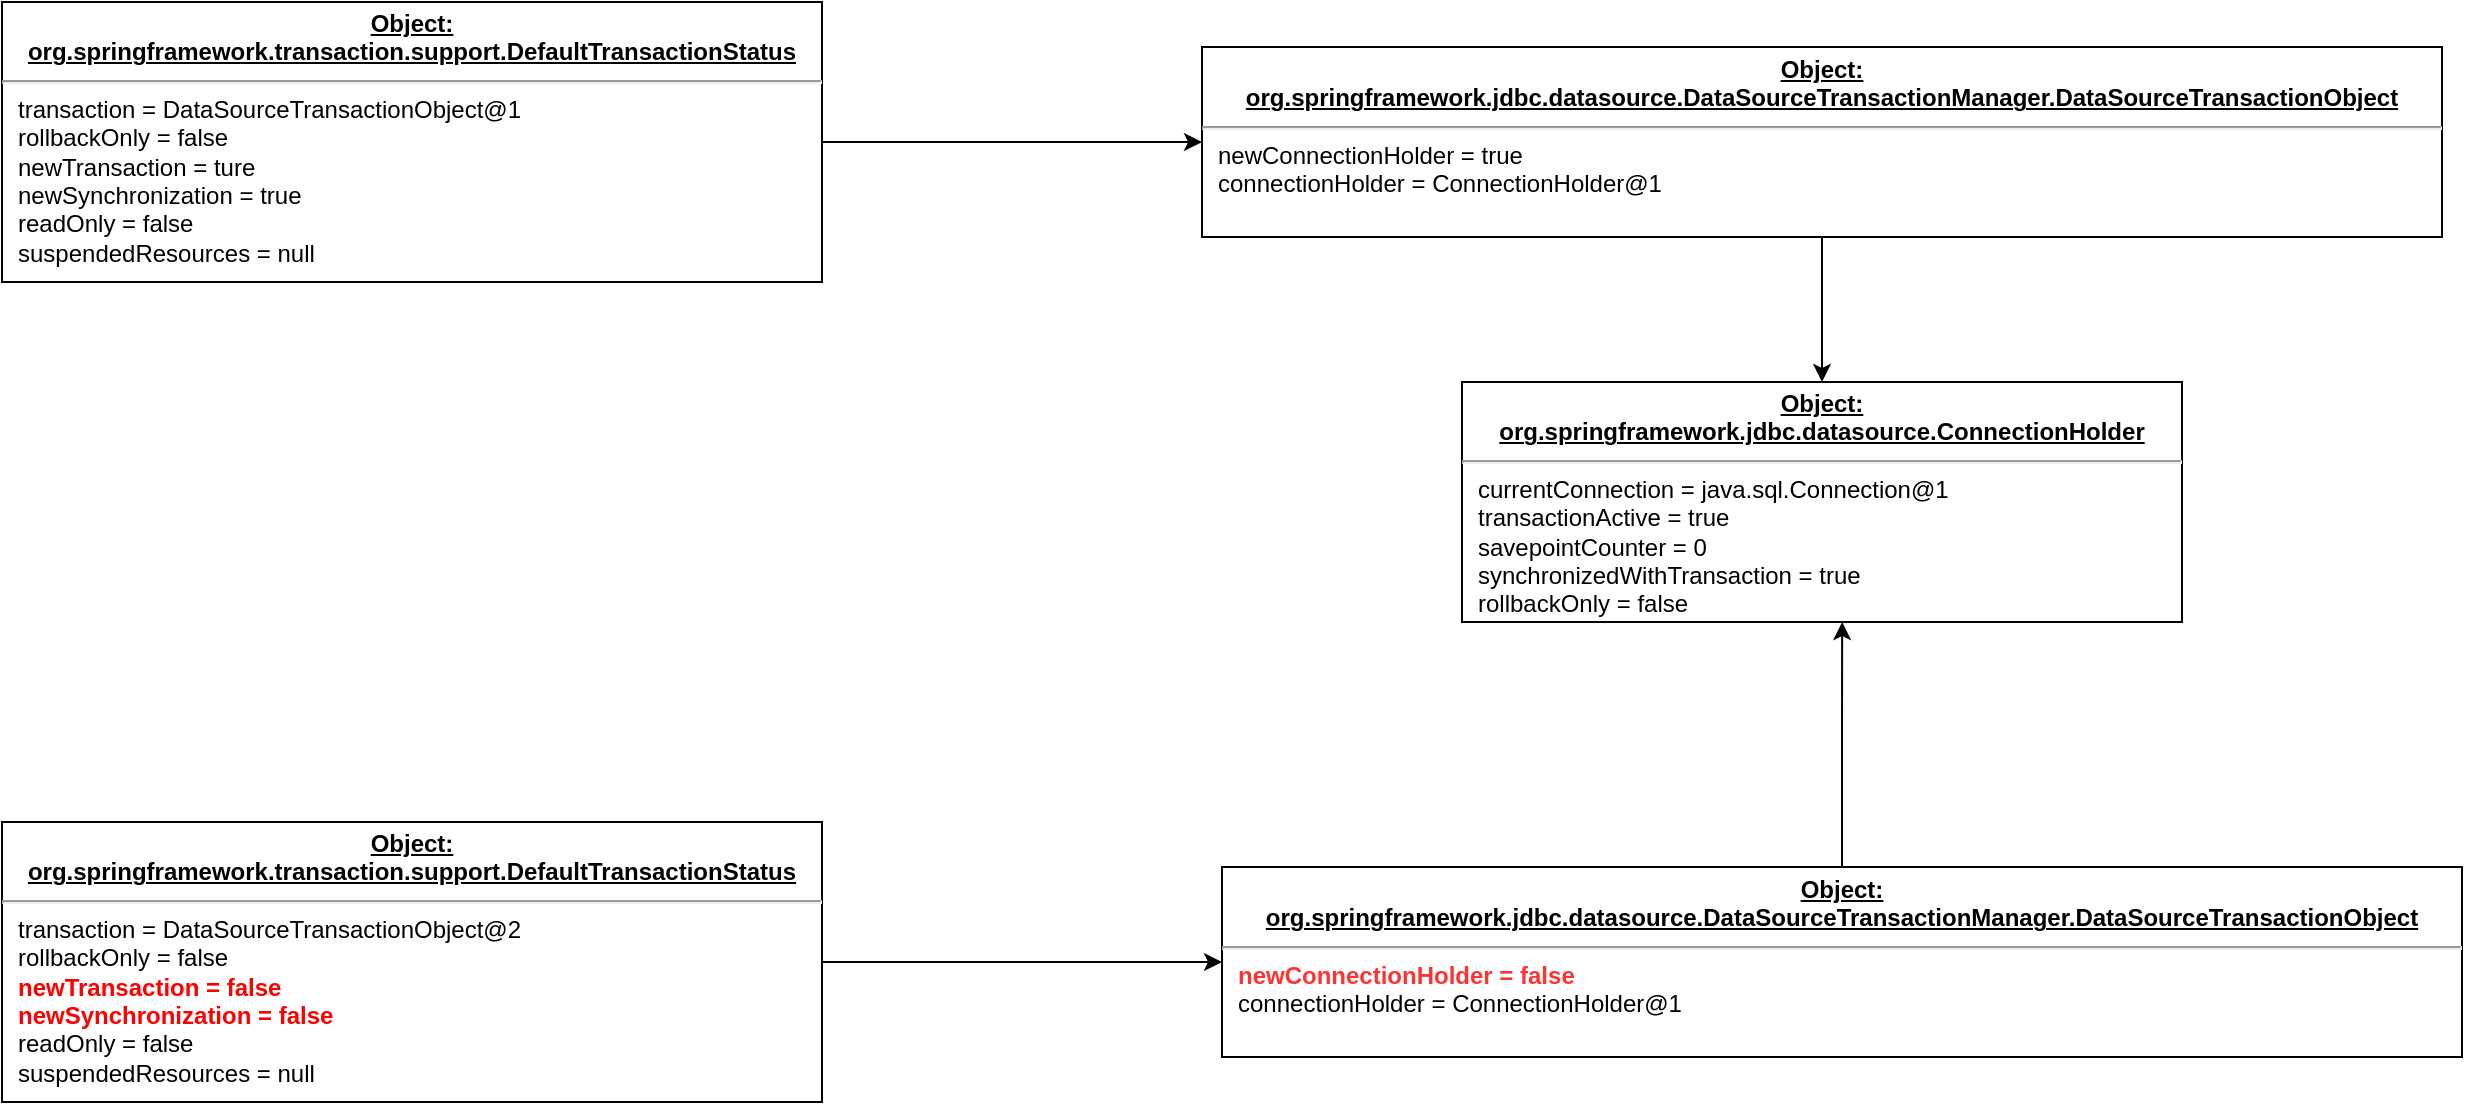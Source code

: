 <mxfile version="14.2.7" type="github">
  <diagram id="C5RBs43oDa-KdzZeNtuy" name="Page-1">
    <mxGraphModel dx="2431" dy="1858" grid="1" gridSize="10" guides="1" tooltips="1" connect="1" arrows="1" fold="1" page="1" pageScale="1" pageWidth="827" pageHeight="1169" math="0" shadow="0">
      <root>
        <mxCell id="WIyWlLk6GJQsqaUBKTNV-0" />
        <mxCell id="WIyWlLk6GJQsqaUBKTNV-1" parent="WIyWlLk6GJQsqaUBKTNV-0" />
        <mxCell id="4MZFsaiTkGL4hvcWn_8n-17" style="edgeStyle=orthogonalEdgeStyle;rounded=0;orthogonalLoop=1;jettySize=auto;html=1;entryX=0;entryY=0.5;entryDx=0;entryDy=0;" edge="1" parent="WIyWlLk6GJQsqaUBKTNV-1" source="4MZFsaiTkGL4hvcWn_8n-10" target="4MZFsaiTkGL4hvcWn_8n-16">
          <mxGeometry relative="1" as="geometry" />
        </mxCell>
        <mxCell id="4MZFsaiTkGL4hvcWn_8n-10" value="&lt;p style=&quot;margin: 0px ; margin-top: 4px ; text-align: center ; text-decoration: underline&quot;&gt;&lt;b&gt;Object:&lt;/b&gt;&lt;/p&gt;&lt;div style=&quot;text-align: center&quot;&gt;&lt;span&gt;&lt;b&gt;&lt;u&gt;org.springframework.transaction.support.DefaultTransactionStatus&lt;/u&gt;&lt;/b&gt;&lt;/span&gt;&lt;/div&gt;&lt;hr&gt;&lt;p style=&quot;margin: 0px ; margin-left: 8px&quot;&gt;transaction&amp;nbsp;= DataSourceTransactionObject@1&lt;br&gt;rollbackOnly = false&lt;br&gt;newTransaction = ture&lt;/p&gt;&lt;p style=&quot;margin: 0px ; margin-left: 8px&quot;&gt;newSynchronization = true&lt;br&gt;&lt;/p&gt;&lt;p style=&quot;margin: 0px ; margin-left: 8px&quot;&gt;readOnly =&amp;nbsp;false&lt;br&gt;&lt;/p&gt;&lt;p style=&quot;margin: 0px ; margin-left: 8px&quot;&gt;suspendedResources = null&lt;br&gt;&lt;/p&gt;" style="verticalAlign=top;align=left;overflow=fill;fontSize=12;fontFamily=Helvetica;html=1;" vertex="1" parent="WIyWlLk6GJQsqaUBKTNV-1">
          <mxGeometry x="-130" y="-40" width="410" height="140" as="geometry" />
        </mxCell>
        <mxCell id="4MZFsaiTkGL4hvcWn_8n-24" style="edgeStyle=orthogonalEdgeStyle;rounded=0;orthogonalLoop=1;jettySize=auto;html=1;" edge="1" parent="WIyWlLk6GJQsqaUBKTNV-1" source="4MZFsaiTkGL4hvcWn_8n-16" target="4MZFsaiTkGL4hvcWn_8n-18">
          <mxGeometry relative="1" as="geometry" />
        </mxCell>
        <mxCell id="4MZFsaiTkGL4hvcWn_8n-16" value="&lt;p style=&quot;margin: 0px ; margin-top: 4px ; text-align: center ; text-decoration: underline&quot;&gt;&lt;b&gt;Object:&lt;/b&gt;&lt;/p&gt;&lt;div style=&quot;text-align: center&quot;&gt;&lt;span&gt;&lt;b&gt;&lt;u&gt;org.springframework.jdbc.datasource.DataSourceTransactionManager.DataSourceTransactionObject&lt;/u&gt;&lt;/b&gt;&lt;/span&gt;&lt;/div&gt;&lt;hr&gt;&lt;p style=&quot;margin: 0px ; margin-left: 8px&quot;&gt;newConnectionHolder&amp;nbsp;= true&lt;br&gt;connectionHolder&amp;nbsp;=&amp;nbsp;ConnectionHolder@1&lt;/p&gt;" style="verticalAlign=top;align=left;overflow=fill;fontSize=12;fontFamily=Helvetica;html=1;" vertex="1" parent="WIyWlLk6GJQsqaUBKTNV-1">
          <mxGeometry x="470" y="-17.5" width="620" height="95" as="geometry" />
        </mxCell>
        <mxCell id="4MZFsaiTkGL4hvcWn_8n-18" value="&lt;p style=&quot;margin: 0px ; margin-top: 4px ; text-align: center ; text-decoration: underline&quot;&gt;&lt;b&gt;Object:&lt;/b&gt;&lt;/p&gt;&lt;div style=&quot;text-align: center&quot;&gt;&lt;span&gt;&lt;b&gt;&lt;u&gt;org.springframework.jdbc.datasource.ConnectionHolder&lt;/u&gt;&lt;/b&gt;&lt;/span&gt;&lt;/div&gt;&lt;hr&gt;&lt;p style=&quot;margin: 0px ; margin-left: 8px&quot;&gt;currentConnection = java.sql.Connection@1&lt;br&gt;transactionActive = true&lt;br&gt;savepointCounter = 0&lt;/p&gt;&lt;p style=&quot;margin: 0px ; margin-left: 8px&quot;&gt;synchronizedWithTransaction = true&lt;br&gt;&lt;/p&gt;&lt;p style=&quot;margin: 0px ; margin-left: 8px&quot;&gt;rollbackOnly = false&lt;br&gt;&lt;/p&gt;" style="verticalAlign=top;align=left;overflow=fill;fontSize=12;fontFamily=Helvetica;html=1;" vertex="1" parent="WIyWlLk6GJQsqaUBKTNV-1">
          <mxGeometry x="600" y="150" width="360" height="120" as="geometry" />
        </mxCell>
        <mxCell id="4MZFsaiTkGL4hvcWn_8n-22" style="edgeStyle=orthogonalEdgeStyle;rounded=0;orthogonalLoop=1;jettySize=auto;html=1;exitX=1;exitY=0.5;exitDx=0;exitDy=0;entryX=0;entryY=0.5;entryDx=0;entryDy=0;" edge="1" parent="WIyWlLk6GJQsqaUBKTNV-1" source="4MZFsaiTkGL4hvcWn_8n-20" target="4MZFsaiTkGL4hvcWn_8n-21">
          <mxGeometry relative="1" as="geometry" />
        </mxCell>
        <mxCell id="4MZFsaiTkGL4hvcWn_8n-20" value="&lt;p style=&quot;margin: 0px ; margin-top: 4px ; text-align: center ; text-decoration: underline&quot;&gt;&lt;b&gt;Object:&lt;/b&gt;&lt;/p&gt;&lt;div style=&quot;text-align: center&quot;&gt;&lt;span&gt;&lt;b&gt;&lt;u&gt;org.springframework.transaction.support.DefaultTransactionStatus&lt;/u&gt;&lt;/b&gt;&lt;/span&gt;&lt;/div&gt;&lt;hr&gt;&lt;p style=&quot;margin: 0px ; margin-left: 8px&quot;&gt;transaction&amp;nbsp;= DataSourceTransactionObject@2&lt;br&gt;rollbackOnly = false&lt;br&gt;&lt;b&gt;&lt;font color=&quot;#ff0000&quot;&gt;newTransaction = false&lt;/font&gt;&lt;/b&gt;&lt;/p&gt;&lt;p style=&quot;margin: 0px ; margin-left: 8px&quot;&gt;&lt;b&gt;&lt;font color=&quot;#ff0000&quot;&gt;newSynchronization = false&lt;/font&gt;&lt;/b&gt;&lt;br&gt;&lt;/p&gt;&lt;p style=&quot;margin: 0px ; margin-left: 8px&quot;&gt;readOnly =&amp;nbsp;false&lt;br&gt;&lt;/p&gt;&lt;p style=&quot;margin: 0px ; margin-left: 8px&quot;&gt;suspendedResources = null&lt;br&gt;&lt;/p&gt;" style="verticalAlign=top;align=left;overflow=fill;fontSize=12;fontFamily=Helvetica;html=1;" vertex="1" parent="WIyWlLk6GJQsqaUBKTNV-1">
          <mxGeometry x="-130" y="370" width="410" height="140" as="geometry" />
        </mxCell>
        <mxCell id="4MZFsaiTkGL4hvcWn_8n-23" style="edgeStyle=orthogonalEdgeStyle;rounded=0;orthogonalLoop=1;jettySize=auto;html=1;exitX=0.5;exitY=0;exitDx=0;exitDy=0;entryX=0.528;entryY=1;entryDx=0;entryDy=0;entryPerimeter=0;" edge="1" parent="WIyWlLk6GJQsqaUBKTNV-1" source="4MZFsaiTkGL4hvcWn_8n-21" target="4MZFsaiTkGL4hvcWn_8n-18">
          <mxGeometry relative="1" as="geometry" />
        </mxCell>
        <mxCell id="4MZFsaiTkGL4hvcWn_8n-21" value="&lt;p style=&quot;margin: 0px ; margin-top: 4px ; text-align: center ; text-decoration: underline&quot;&gt;&lt;b&gt;Object:&lt;/b&gt;&lt;/p&gt;&lt;div style=&quot;text-align: center&quot;&gt;&lt;span&gt;&lt;b&gt;&lt;u&gt;org.springframework.jdbc.datasource.DataSourceTransactionManager.DataSourceTransactionObject&lt;/u&gt;&lt;/b&gt;&lt;/span&gt;&lt;/div&gt;&lt;hr&gt;&lt;p style=&quot;margin: 0px ; margin-left: 8px&quot;&gt;&lt;font color=&quot;#ff3333&quot;&gt;&lt;b&gt;newConnectionHolder&amp;nbsp;= false&lt;/b&gt;&lt;/font&gt;&lt;br&gt;connectionHolder&amp;nbsp;=&amp;nbsp;ConnectionHolder@1&lt;/p&gt;" style="verticalAlign=top;align=left;overflow=fill;fontSize=12;fontFamily=Helvetica;html=1;" vertex="1" parent="WIyWlLk6GJQsqaUBKTNV-1">
          <mxGeometry x="480" y="392.5" width="620" height="95" as="geometry" />
        </mxCell>
      </root>
    </mxGraphModel>
  </diagram>
</mxfile>

